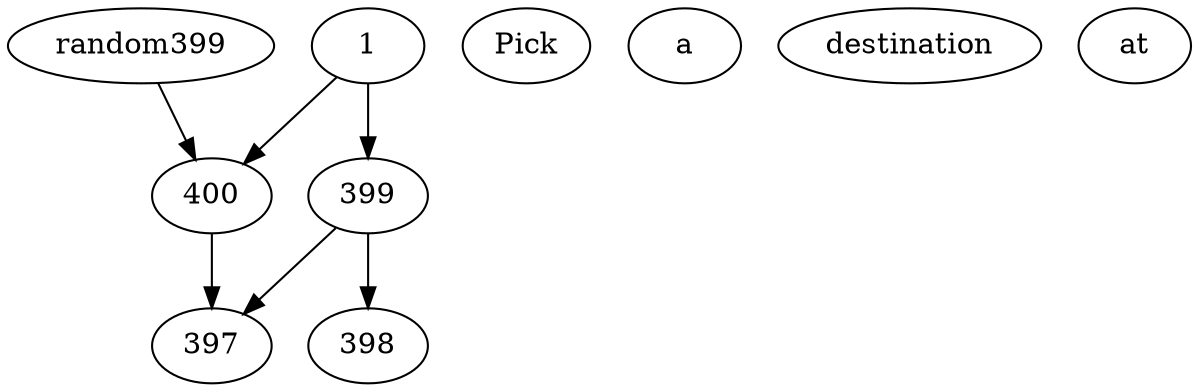 digraph gamebook {

 1->400
1->399
Pick a destination at random399->400
399->397
399->398
400->397
}
